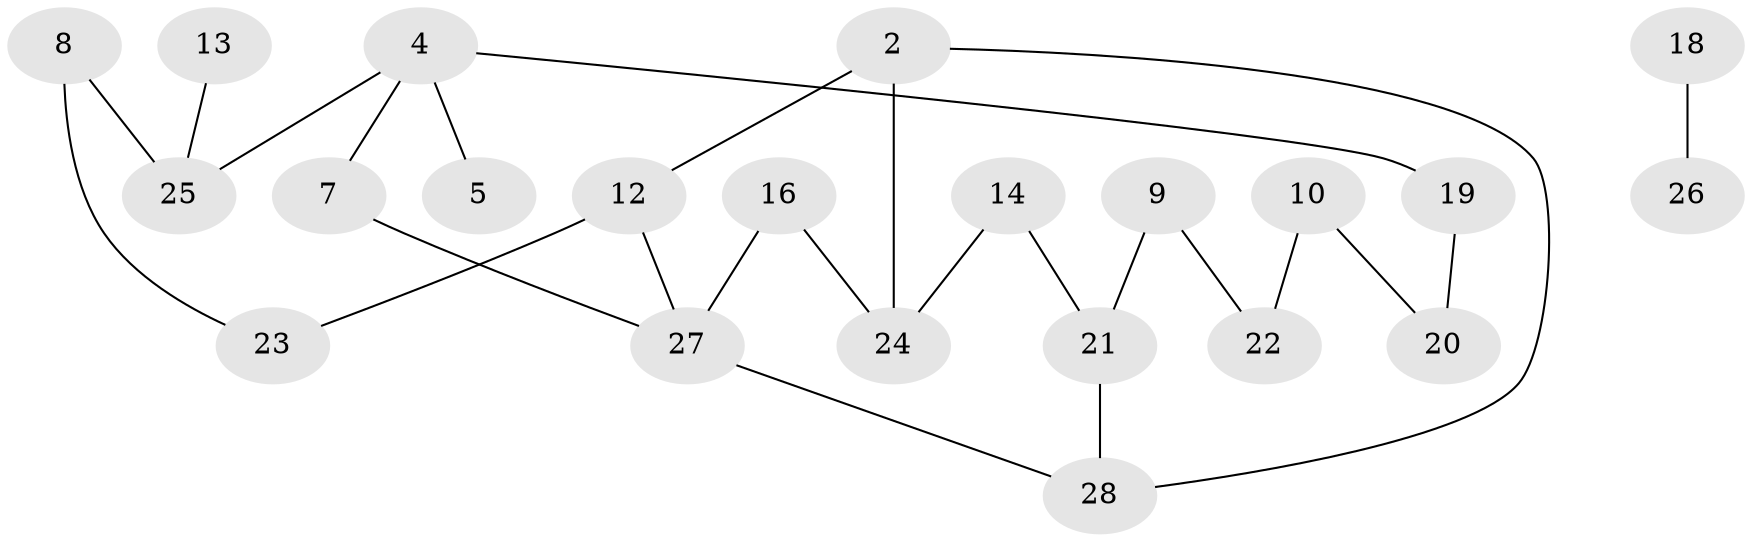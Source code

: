 // original degree distribution, {0: 0.1206896551724138, 1: 0.27586206896551724, 2: 0.29310344827586204, 3: 0.22413793103448276, 5: 0.017241379310344827, 4: 0.06896551724137931}
// Generated by graph-tools (version 1.1) at 2025/33/03/09/25 02:33:23]
// undirected, 22 vertices, 25 edges
graph export_dot {
graph [start="1"]
  node [color=gray90,style=filled];
  2;
  4;
  5;
  7;
  8;
  9;
  10;
  12;
  13;
  14;
  16;
  18;
  19;
  20;
  21;
  22;
  23;
  24;
  25;
  26;
  27;
  28;
  2 -- 12 [weight=1.0];
  2 -- 24 [weight=1.0];
  2 -- 28 [weight=1.0];
  4 -- 5 [weight=1.0];
  4 -- 7 [weight=1.0];
  4 -- 19 [weight=1.0];
  4 -- 25 [weight=1.0];
  7 -- 27 [weight=1.0];
  8 -- 23 [weight=1.0];
  8 -- 25 [weight=1.0];
  9 -- 21 [weight=1.0];
  9 -- 22 [weight=1.0];
  10 -- 20 [weight=1.0];
  10 -- 22 [weight=1.0];
  12 -- 23 [weight=1.0];
  12 -- 27 [weight=1.0];
  13 -- 25 [weight=1.0];
  14 -- 21 [weight=1.0];
  14 -- 24 [weight=1.0];
  16 -- 24 [weight=1.0];
  16 -- 27 [weight=1.0];
  18 -- 26 [weight=1.0];
  19 -- 20 [weight=1.0];
  21 -- 28 [weight=1.0];
  27 -- 28 [weight=1.0];
}
